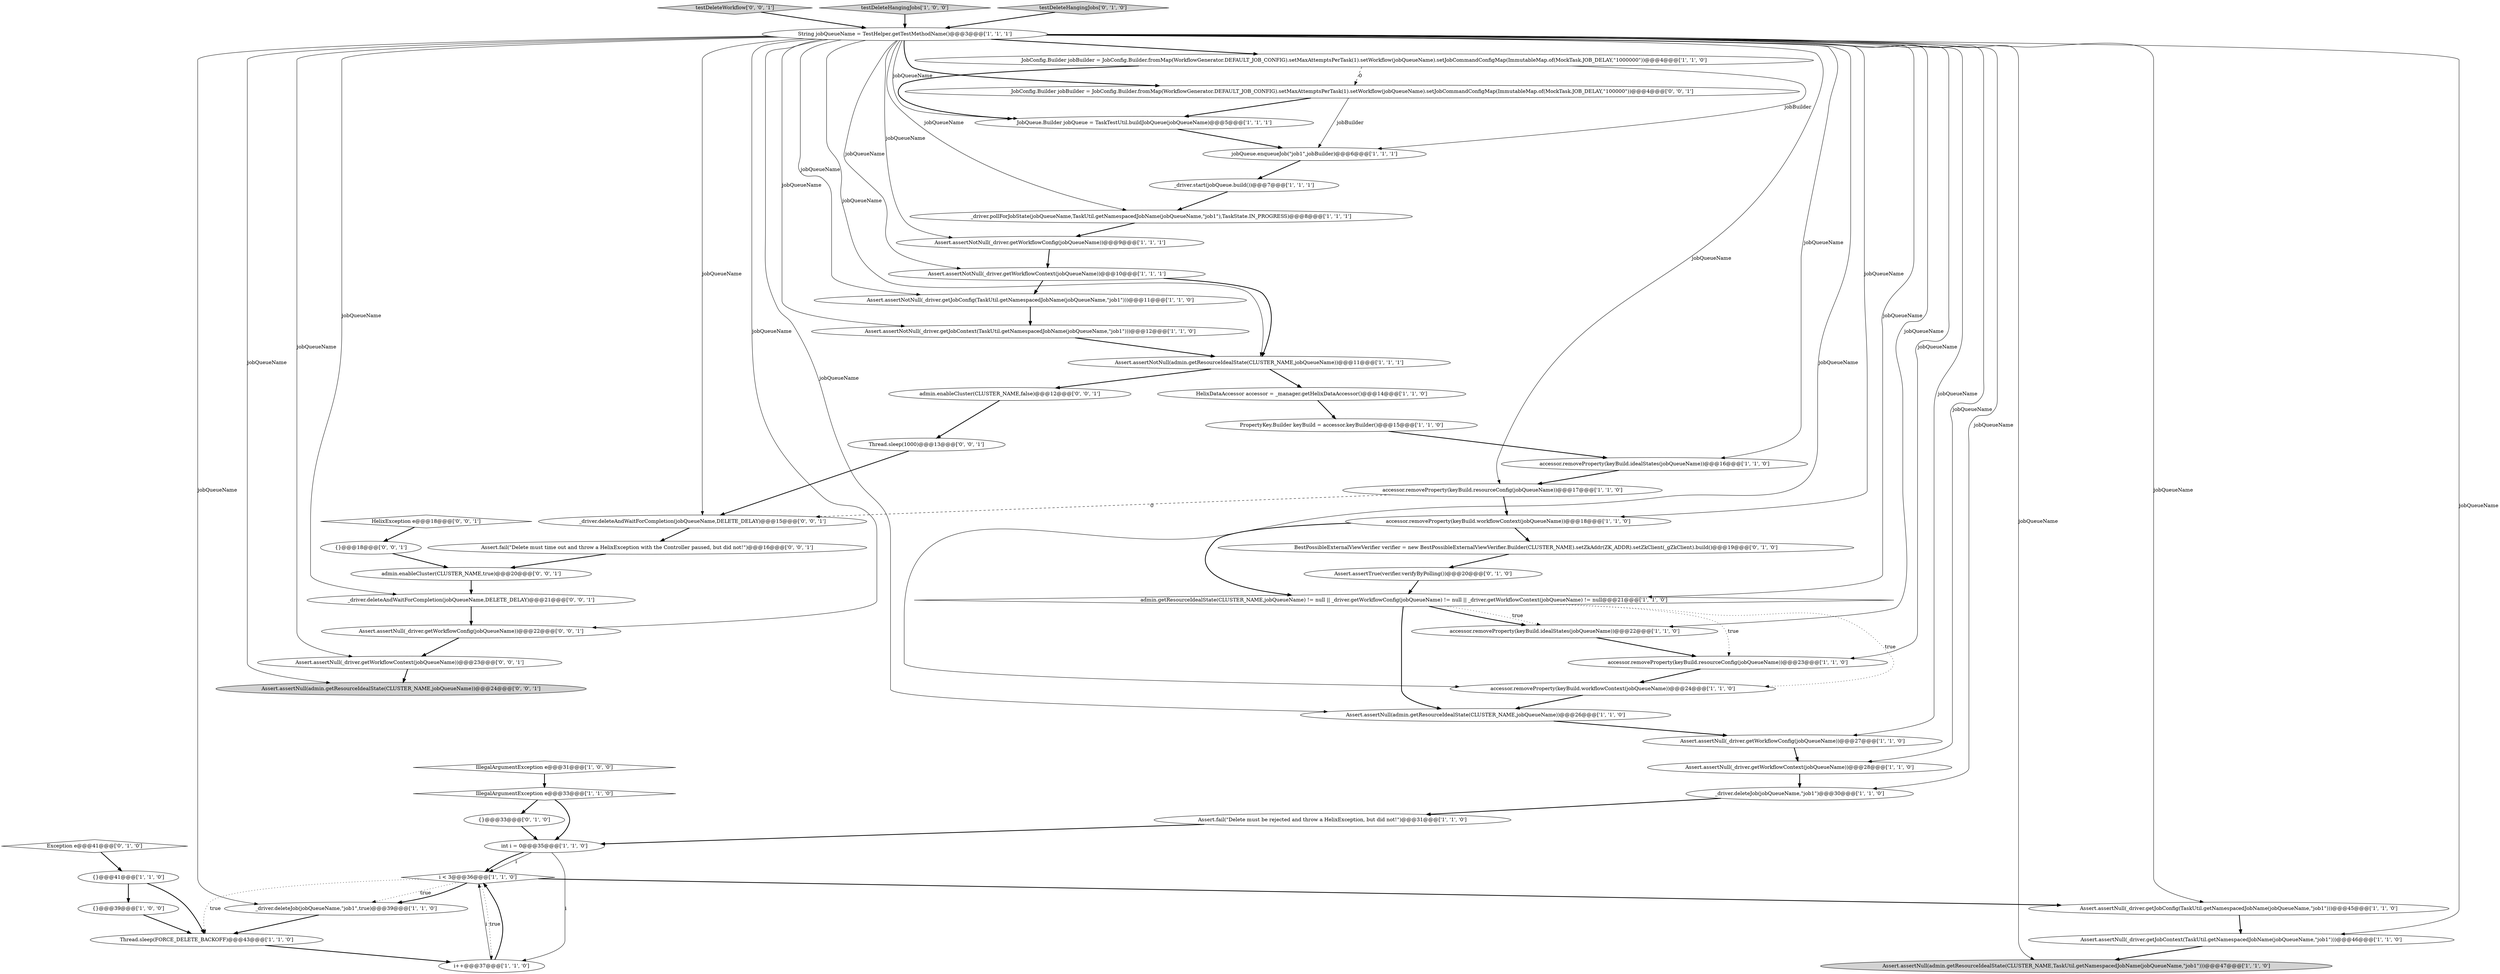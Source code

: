 digraph {
7 [style = filled, label = "Assert.assertNotNull(admin.getResourceIdealState(CLUSTER_NAME,jobQueueName))@@@11@@@['1', '1', '1']", fillcolor = white, shape = ellipse image = "AAA0AAABBB1BBB"];
0 [style = filled, label = "Assert.assertNull(_driver.getJobConfig(TaskUtil.getNamespacedJobName(jobQueueName,\"job1\")))@@@45@@@['1', '1', '0']", fillcolor = white, shape = ellipse image = "AAA0AAABBB1BBB"];
44 [style = filled, label = "{}@@@18@@@['0', '0', '1']", fillcolor = white, shape = ellipse image = "AAA0AAABBB3BBB"];
53 [style = filled, label = "_driver.deleteAndWaitForCompletion(jobQueueName,DELETE_DELAY)@@@15@@@['0', '0', '1']", fillcolor = white, shape = ellipse image = "AAA0AAABBB3BBB"];
32 [style = filled, label = "_driver.deleteJob(jobQueueName,\"job1\",true)@@@39@@@['1', '1', '0']", fillcolor = white, shape = ellipse image = "AAA0AAABBB1BBB"];
49 [style = filled, label = "JobConfig.Builder jobBuilder = JobConfig.Builder.fromMap(WorkflowGenerator.DEFAULT_JOB_CONFIG).setMaxAttemptsPerTask(1).setWorkflow(jobQueueName).setJobCommandConfigMap(ImmutableMap.of(MockTask.JOB_DELAY,\"100000\"))@@@4@@@['0', '0', '1']", fillcolor = white, shape = ellipse image = "AAA0AAABBB3BBB"];
25 [style = filled, label = "accessor.removeProperty(keyBuild.idealStates(jobQueueName))@@@16@@@['1', '1', '0']", fillcolor = white, shape = ellipse image = "AAA0AAABBB1BBB"];
16 [style = filled, label = "jobQueue.enqueueJob(\"job1\",jobBuilder)@@@6@@@['1', '1', '1']", fillcolor = white, shape = ellipse image = "AAA0AAABBB1BBB"];
22 [style = filled, label = "HelixDataAccessor accessor = _manager.getHelixDataAccessor()@@@14@@@['1', '1', '0']", fillcolor = white, shape = ellipse image = "AAA0AAABBB1BBB"];
1 [style = filled, label = "Assert.assertNull(_driver.getJobContext(TaskUtil.getNamespacedJobName(jobQueueName,\"job1\")))@@@46@@@['1', '1', '0']", fillcolor = white, shape = ellipse image = "AAA0AAABBB1BBB"];
29 [style = filled, label = "i < 3@@@36@@@['1', '1', '0']", fillcolor = white, shape = diamond image = "AAA0AAABBB1BBB"];
30 [style = filled, label = "i++@@@37@@@['1', '1', '0']", fillcolor = white, shape = ellipse image = "AAA0AAABBB1BBB"];
6 [style = filled, label = "Assert.assertNotNull(_driver.getWorkflowContext(jobQueueName))@@@10@@@['1', '1', '1']", fillcolor = white, shape = ellipse image = "AAA0AAABBB1BBB"];
28 [style = filled, label = "accessor.removeProperty(keyBuild.resourceConfig(jobQueueName))@@@17@@@['1', '1', '0']", fillcolor = white, shape = ellipse image = "AAA0AAABBB1BBB"];
48 [style = filled, label = "Assert.assertNull(_driver.getWorkflowConfig(jobQueueName))@@@22@@@['0', '0', '1']", fillcolor = white, shape = ellipse image = "AAA0AAABBB3BBB"];
31 [style = filled, label = "_driver.pollForJobState(jobQueueName,TaskUtil.getNamespacedJobName(jobQueueName,\"job1\"),TaskState.IN_PROGRESS)@@@8@@@['1', '1', '1']", fillcolor = white, shape = ellipse image = "AAA0AAABBB1BBB"];
35 [style = filled, label = "JobQueue.Builder jobQueue = TaskTestUtil.buildJobQueue(jobQueueName)@@@5@@@['1', '1', '1']", fillcolor = white, shape = ellipse image = "AAA0AAABBB1BBB"];
3 [style = filled, label = "Thread.sleep(FORCE_DELETE_BACKOFF)@@@43@@@['1', '1', '0']", fillcolor = white, shape = ellipse image = "AAA0AAABBB1BBB"];
39 [style = filled, label = "BestPossibleExternalViewVerifier verifier = new BestPossibleExternalViewVerifier.Builder(CLUSTER_NAME).setZkAddr(ZK_ADDR).setZkClient(_gZkClient).build()@@@19@@@['0', '1', '0']", fillcolor = white, shape = ellipse image = "AAA1AAABBB2BBB"];
55 [style = filled, label = "admin.enableCluster(CLUSTER_NAME,true)@@@20@@@['0', '0', '1']", fillcolor = white, shape = ellipse image = "AAA0AAABBB3BBB"];
19 [style = filled, label = "accessor.removeProperty(keyBuild.workflowContext(jobQueueName))@@@18@@@['1', '1', '0']", fillcolor = white, shape = ellipse image = "AAA0AAABBB1BBB"];
10 [style = filled, label = "Assert.fail(\"Delete must be rejected and throw a HelixException, but did not!\")@@@31@@@['1', '1', '0']", fillcolor = white, shape = ellipse image = "AAA0AAABBB1BBB"];
14 [style = filled, label = "_driver.deleteJob(jobQueueName,\"job1\")@@@30@@@['1', '1', '0']", fillcolor = white, shape = ellipse image = "AAA0AAABBB1BBB"];
50 [style = filled, label = "Assert.assertNull(_driver.getWorkflowContext(jobQueueName))@@@23@@@['0', '0', '1']", fillcolor = white, shape = ellipse image = "AAA0AAABBB3BBB"];
20 [style = filled, label = "IllegalArgumentException e@@@33@@@['1', '1', '0']", fillcolor = white, shape = diamond image = "AAA0AAABBB1BBB"];
8 [style = filled, label = "admin.getResourceIdealState(CLUSTER_NAME,jobQueueName) != null || _driver.getWorkflowConfig(jobQueueName) != null || _driver.getWorkflowContext(jobQueueName) != null@@@21@@@['1', '1', '0']", fillcolor = white, shape = diamond image = "AAA0AAABBB1BBB"];
38 [style = filled, label = "{}@@@33@@@['0', '1', '0']", fillcolor = white, shape = ellipse image = "AAA0AAABBB2BBB"];
45 [style = filled, label = "testDeleteWorkflow['0', '0', '1']", fillcolor = lightgray, shape = diamond image = "AAA0AAABBB3BBB"];
18 [style = filled, label = "Assert.assertNotNull(_driver.getJobContext(TaskUtil.getNamespacedJobName(jobQueueName,\"job1\")))@@@12@@@['1', '1', '0']", fillcolor = white, shape = ellipse image = "AAA0AAABBB1BBB"];
46 [style = filled, label = "_driver.deleteAndWaitForCompletion(jobQueueName,DELETE_DELAY)@@@21@@@['0', '0', '1']", fillcolor = white, shape = ellipse image = "AAA0AAABBB3BBB"];
15 [style = filled, label = "IllegalArgumentException e@@@31@@@['1', '0', '0']", fillcolor = white, shape = diamond image = "AAA0AAABBB1BBB"];
37 [style = filled, label = "String jobQueueName = TestHelper.getTestMethodName()@@@3@@@['1', '1', '1']", fillcolor = white, shape = ellipse image = "AAA0AAABBB1BBB"];
54 [style = filled, label = "Assert.fail(\"Delete must time out and throw a HelixException with the Controller paused, but did not!\")@@@16@@@['0', '0', '1']", fillcolor = white, shape = ellipse image = "AAA0AAABBB3BBB"];
36 [style = filled, label = "JobConfig.Builder jobBuilder = JobConfig.Builder.fromMap(WorkflowGenerator.DEFAULT_JOB_CONFIG).setMaxAttemptsPerTask(1).setWorkflow(jobQueueName).setJobCommandConfigMap(ImmutableMap.of(MockTask.JOB_DELAY,\"1000000\"))@@@4@@@['1', '1', '0']", fillcolor = white, shape = ellipse image = "AAA0AAABBB1BBB"];
17 [style = filled, label = "Assert.assertNotNull(_driver.getJobConfig(TaskUtil.getNamespacedJobName(jobQueueName,\"job1\")))@@@11@@@['1', '1', '0']", fillcolor = white, shape = ellipse image = "AAA0AAABBB1BBB"];
23 [style = filled, label = "Assert.assertNull(admin.getResourceIdealState(CLUSTER_NAME,jobQueueName))@@@26@@@['1', '1', '0']", fillcolor = white, shape = ellipse image = "AAA0AAABBB1BBB"];
24 [style = filled, label = "testDeleteHangingJobs['1', '0', '0']", fillcolor = lightgray, shape = diamond image = "AAA0AAABBB1BBB"];
34 [style = filled, label = "PropertyKey.Builder keyBuild = accessor.keyBuilder()@@@15@@@['1', '1', '0']", fillcolor = white, shape = ellipse image = "AAA0AAABBB1BBB"];
42 [style = filled, label = "testDeleteHangingJobs['0', '1', '0']", fillcolor = lightgray, shape = diamond image = "AAA0AAABBB2BBB"];
43 [style = filled, label = "HelixException e@@@18@@@['0', '0', '1']", fillcolor = white, shape = diamond image = "AAA0AAABBB3BBB"];
5 [style = filled, label = "accessor.removeProperty(keyBuild.resourceConfig(jobQueueName))@@@23@@@['1', '1', '0']", fillcolor = white, shape = ellipse image = "AAA0AAABBB1BBB"];
9 [style = filled, label = "{}@@@39@@@['1', '0', '0']", fillcolor = white, shape = ellipse image = "AAA0AAABBB1BBB"];
26 [style = filled, label = "accessor.removeProperty(keyBuild.idealStates(jobQueueName))@@@22@@@['1', '1', '0']", fillcolor = white, shape = ellipse image = "AAA0AAABBB1BBB"];
40 [style = filled, label = "Exception e@@@41@@@['0', '1', '0']", fillcolor = white, shape = diamond image = "AAA0AAABBB2BBB"];
4 [style = filled, label = "int i = 0@@@35@@@['1', '1', '0']", fillcolor = white, shape = ellipse image = "AAA0AAABBB1BBB"];
47 [style = filled, label = "Assert.assertNull(admin.getResourceIdealState(CLUSTER_NAME,jobQueueName))@@@24@@@['0', '0', '1']", fillcolor = lightgray, shape = ellipse image = "AAA0AAABBB3BBB"];
13 [style = filled, label = "Assert.assertNotNull(_driver.getWorkflowConfig(jobQueueName))@@@9@@@['1', '1', '1']", fillcolor = white, shape = ellipse image = "AAA0AAABBB1BBB"];
27 [style = filled, label = "accessor.removeProperty(keyBuild.workflowContext(jobQueueName))@@@24@@@['1', '1', '0']", fillcolor = white, shape = ellipse image = "AAA0AAABBB1BBB"];
33 [style = filled, label = "Assert.assertNull(_driver.getWorkflowContext(jobQueueName))@@@28@@@['1', '1', '0']", fillcolor = white, shape = ellipse image = "AAA0AAABBB1BBB"];
21 [style = filled, label = "{}@@@41@@@['1', '1', '0']", fillcolor = white, shape = ellipse image = "AAA0AAABBB1BBB"];
52 [style = filled, label = "Thread.sleep(1000)@@@13@@@['0', '0', '1']", fillcolor = white, shape = ellipse image = "AAA0AAABBB3BBB"];
2 [style = filled, label = "_driver.start(jobQueue.build())@@@7@@@['1', '1', '1']", fillcolor = white, shape = ellipse image = "AAA0AAABBB1BBB"];
41 [style = filled, label = "Assert.assertTrue(verifier.verifyByPolling())@@@20@@@['0', '1', '0']", fillcolor = white, shape = ellipse image = "AAA1AAABBB2BBB"];
51 [style = filled, label = "admin.enableCluster(CLUSTER_NAME,false)@@@12@@@['0', '0', '1']", fillcolor = white, shape = ellipse image = "AAA0AAABBB3BBB"];
11 [style = filled, label = "Assert.assertNull(admin.getResourceIdealState(CLUSTER_NAME,TaskUtil.getNamespacedJobName(jobQueueName,\"job1\")))@@@47@@@['1', '1', '0']", fillcolor = lightgray, shape = ellipse image = "AAA0AAABBB1BBB"];
12 [style = filled, label = "Assert.assertNull(_driver.getWorkflowConfig(jobQueueName))@@@27@@@['1', '1', '0']", fillcolor = white, shape = ellipse image = "AAA0AAABBB1BBB"];
12->33 [style = bold, label=""];
37->25 [style = solid, label="jobQueueName"];
21->3 [style = bold, label=""];
29->32 [style = dotted, label="true"];
37->53 [style = solid, label="jobQueueName"];
37->19 [style = solid, label="jobQueueName"];
37->23 [style = solid, label="jobQueueName"];
19->8 [style = bold, label=""];
13->6 [style = bold, label=""];
37->31 [style = solid, label="jobQueueName"];
51->52 [style = bold, label=""];
37->28 [style = solid, label="jobQueueName"];
7->22 [style = bold, label=""];
37->11 [style = solid, label="jobQueueName"];
37->26 [style = solid, label="jobQueueName"];
1->11 [style = bold, label=""];
39->41 [style = bold, label=""];
25->28 [style = bold, label=""];
29->32 [style = bold, label=""];
8->26 [style = dotted, label="true"];
36->16 [style = solid, label="jobBuilder"];
2->31 [style = bold, label=""];
8->5 [style = dotted, label="true"];
37->50 [style = solid, label="jobQueueName"];
34->25 [style = bold, label=""];
52->53 [style = bold, label=""];
14->10 [style = bold, label=""];
43->44 [style = bold, label=""];
36->35 [style = bold, label=""];
44->55 [style = bold, label=""];
24->37 [style = bold, label=""];
8->27 [style = dotted, label="true"];
38->4 [style = bold, label=""];
8->26 [style = bold, label=""];
37->0 [style = solid, label="jobQueueName"];
37->18 [style = solid, label="jobQueueName"];
48->50 [style = bold, label=""];
20->4 [style = bold, label=""];
8->23 [style = bold, label=""];
28->19 [style = bold, label=""];
3->30 [style = bold, label=""];
49->35 [style = bold, label=""];
37->5 [style = solid, label="jobQueueName"];
37->35 [style = solid, label="jobQueueName"];
16->2 [style = bold, label=""];
37->12 [style = solid, label="jobQueueName"];
37->17 [style = solid, label="jobQueueName"];
10->4 [style = bold, label=""];
37->27 [style = solid, label="jobQueueName"];
5->27 [style = bold, label=""];
15->20 [style = bold, label=""];
36->49 [style = dashed, label="0"];
37->47 [style = solid, label="jobQueueName"];
37->14 [style = solid, label="jobQueueName"];
37->7 [style = solid, label="jobQueueName"];
53->54 [style = bold, label=""];
55->46 [style = bold, label=""];
46->48 [style = bold, label=""];
37->1 [style = solid, label="jobQueueName"];
37->13 [style = solid, label="jobQueueName"];
37->46 [style = solid, label="jobQueueName"];
23->12 [style = bold, label=""];
29->30 [style = dotted, label="true"];
41->8 [style = bold, label=""];
33->14 [style = bold, label=""];
37->49 [style = bold, label=""];
21->9 [style = bold, label=""];
31->13 [style = bold, label=""];
18->7 [style = bold, label=""];
19->39 [style = bold, label=""];
54->55 [style = bold, label=""];
7->51 [style = bold, label=""];
37->6 [style = solid, label="jobQueueName"];
50->47 [style = bold, label=""];
4->29 [style = solid, label="i"];
9->3 [style = bold, label=""];
27->23 [style = bold, label=""];
42->37 [style = bold, label=""];
6->17 [style = bold, label=""];
35->16 [style = bold, label=""];
0->1 [style = bold, label=""];
40->21 [style = bold, label=""];
29->0 [style = bold, label=""];
37->36 [style = bold, label=""];
26->5 [style = bold, label=""];
22->34 [style = bold, label=""];
37->48 [style = solid, label="jobQueueName"];
32->3 [style = bold, label=""];
20->38 [style = bold, label=""];
37->32 [style = solid, label="jobQueueName"];
4->30 [style = solid, label="i"];
45->37 [style = bold, label=""];
6->7 [style = bold, label=""];
37->33 [style = solid, label="jobQueueName"];
4->29 [style = bold, label=""];
28->53 [style = dashed, label="0"];
49->16 [style = solid, label="jobBuilder"];
29->3 [style = dotted, label="true"];
30->29 [style = bold, label=""];
37->8 [style = solid, label="jobQueueName"];
30->29 [style = solid, label="i"];
17->18 [style = bold, label=""];
}
